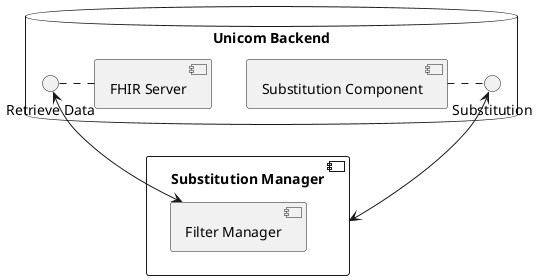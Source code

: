 @startuml

database "Unicom Backend" {
    component [Substitution Component] as subs
    subs .right. Substitution

    component [FHIR Server] as fhir_server
    fhir_server .left. "Retrieve Data"
}

component "Substitution Manager" as subs_manager{
    component "Filter Manager" as filter_manager
}

subs_manager <-up-> Substitution
filter_manager <-up-> "Retrieve Data"
@enduml